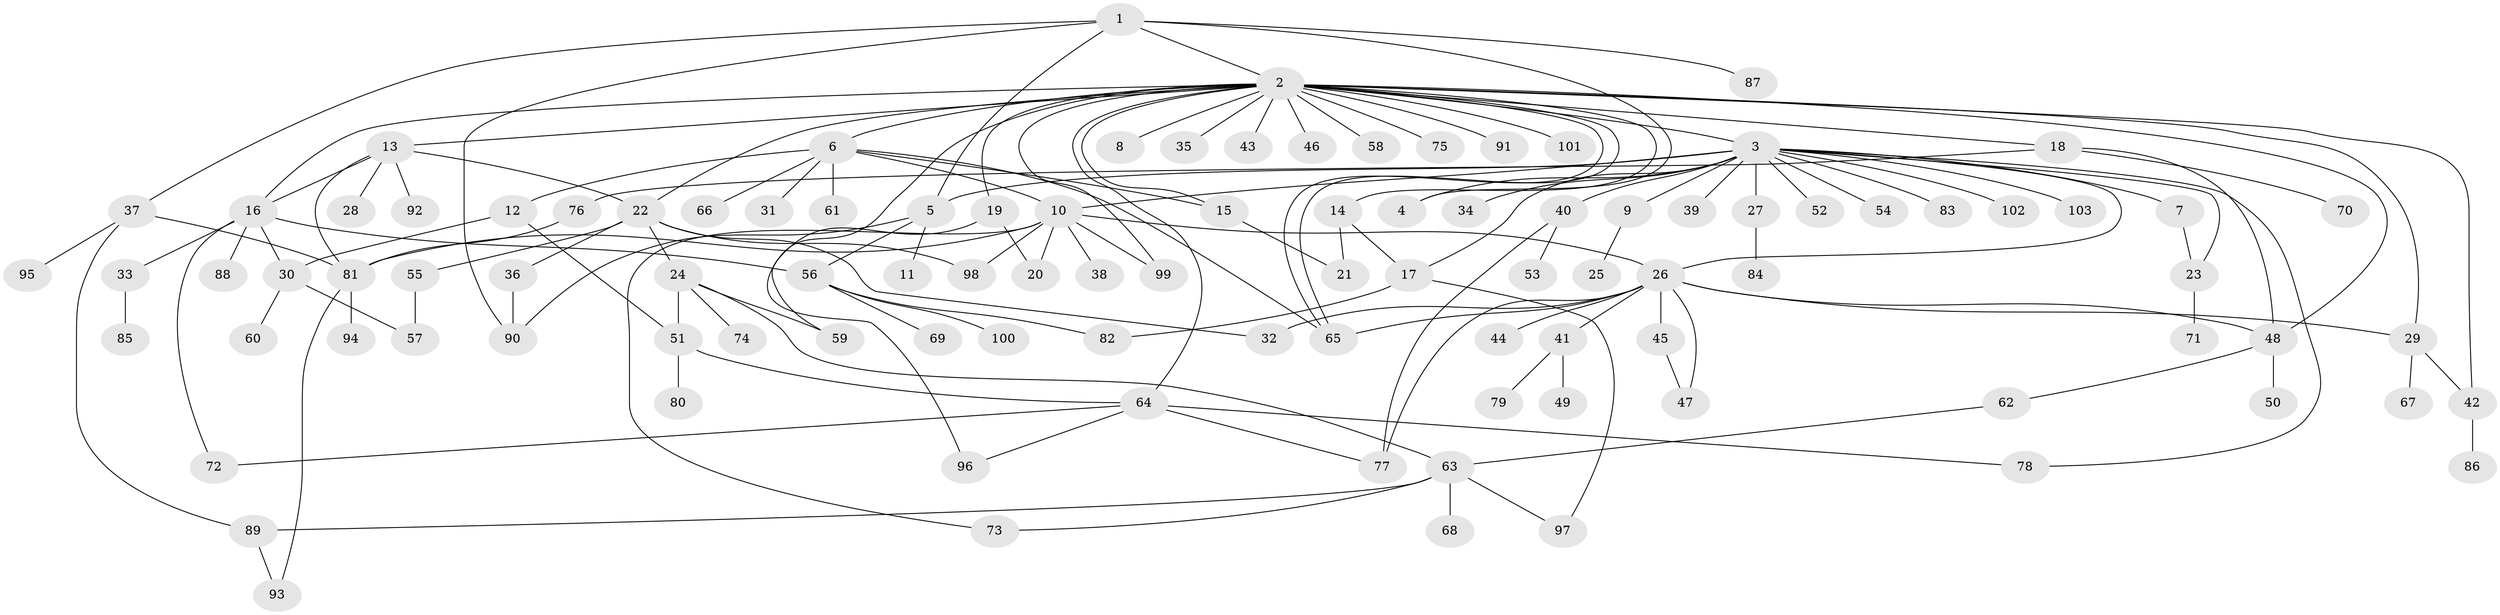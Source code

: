 // coarse degree distribution, {4: 0.11538461538461539, 15: 0.019230769230769232, 18: 0.019230769230769232, 2: 0.21153846153846154, 5: 0.1346153846153846, 1: 0.3076923076923077, 8: 0.019230769230769232, 3: 0.11538461538461539, 6: 0.019230769230769232, 7: 0.019230769230769232, 9: 0.019230769230769232}
// Generated by graph-tools (version 1.1) at 2025/50/03/04/25 22:50:44]
// undirected, 103 vertices, 146 edges
graph export_dot {
  node [color=gray90,style=filled];
  1;
  2;
  3;
  4;
  5;
  6;
  7;
  8;
  9;
  10;
  11;
  12;
  13;
  14;
  15;
  16;
  17;
  18;
  19;
  20;
  21;
  22;
  23;
  24;
  25;
  26;
  27;
  28;
  29;
  30;
  31;
  32;
  33;
  34;
  35;
  36;
  37;
  38;
  39;
  40;
  41;
  42;
  43;
  44;
  45;
  46;
  47;
  48;
  49;
  50;
  51;
  52;
  53;
  54;
  55;
  56;
  57;
  58;
  59;
  60;
  61;
  62;
  63;
  64;
  65;
  66;
  67;
  68;
  69;
  70;
  71;
  72;
  73;
  74;
  75;
  76;
  77;
  78;
  79;
  80;
  81;
  82;
  83;
  84;
  85;
  86;
  87;
  88;
  89;
  90;
  91;
  92;
  93;
  94;
  95;
  96;
  97;
  98;
  99;
  100;
  101;
  102;
  103;
  1 -- 2;
  1 -- 4;
  1 -- 5;
  1 -- 37;
  1 -- 87;
  1 -- 90;
  2 -- 3;
  2 -- 6;
  2 -- 8;
  2 -- 13;
  2 -- 14;
  2 -- 15;
  2 -- 16;
  2 -- 18;
  2 -- 19;
  2 -- 22;
  2 -- 29;
  2 -- 35;
  2 -- 42;
  2 -- 43;
  2 -- 46;
  2 -- 48;
  2 -- 58;
  2 -- 64;
  2 -- 65;
  2 -- 65;
  2 -- 75;
  2 -- 91;
  2 -- 96;
  2 -- 99;
  2 -- 101;
  3 -- 4;
  3 -- 5;
  3 -- 7;
  3 -- 9;
  3 -- 10;
  3 -- 17;
  3 -- 23;
  3 -- 26;
  3 -- 27;
  3 -- 34;
  3 -- 39;
  3 -- 40;
  3 -- 52;
  3 -- 54;
  3 -- 78;
  3 -- 83;
  3 -- 102;
  3 -- 103;
  5 -- 11;
  5 -- 56;
  5 -- 90;
  6 -- 10;
  6 -- 12;
  6 -- 15;
  6 -- 31;
  6 -- 61;
  6 -- 65;
  6 -- 66;
  7 -- 23;
  9 -- 25;
  10 -- 20;
  10 -- 26;
  10 -- 38;
  10 -- 73;
  10 -- 81;
  10 -- 98;
  10 -- 99;
  12 -- 30;
  12 -- 51;
  13 -- 16;
  13 -- 22;
  13 -- 28;
  13 -- 81;
  13 -- 92;
  14 -- 17;
  14 -- 21;
  15 -- 21;
  16 -- 30;
  16 -- 33;
  16 -- 56;
  16 -- 72;
  16 -- 88;
  17 -- 82;
  17 -- 97;
  18 -- 48;
  18 -- 70;
  18 -- 76;
  19 -- 20;
  19 -- 59;
  22 -- 24;
  22 -- 32;
  22 -- 36;
  22 -- 55;
  22 -- 98;
  23 -- 71;
  24 -- 51;
  24 -- 59;
  24 -- 63;
  24 -- 74;
  26 -- 29;
  26 -- 32;
  26 -- 41;
  26 -- 44;
  26 -- 45;
  26 -- 47;
  26 -- 48;
  26 -- 65;
  26 -- 77;
  27 -- 84;
  29 -- 42;
  29 -- 67;
  30 -- 57;
  30 -- 60;
  33 -- 85;
  36 -- 90;
  37 -- 81;
  37 -- 89;
  37 -- 95;
  40 -- 53;
  40 -- 77;
  41 -- 49;
  41 -- 79;
  42 -- 86;
  45 -- 47;
  48 -- 50;
  48 -- 62;
  51 -- 64;
  51 -- 80;
  55 -- 57;
  56 -- 69;
  56 -- 82;
  56 -- 100;
  62 -- 63;
  63 -- 68;
  63 -- 73;
  63 -- 89;
  63 -- 97;
  64 -- 72;
  64 -- 77;
  64 -- 78;
  64 -- 96;
  76 -- 81;
  81 -- 93;
  81 -- 94;
  89 -- 93;
}
